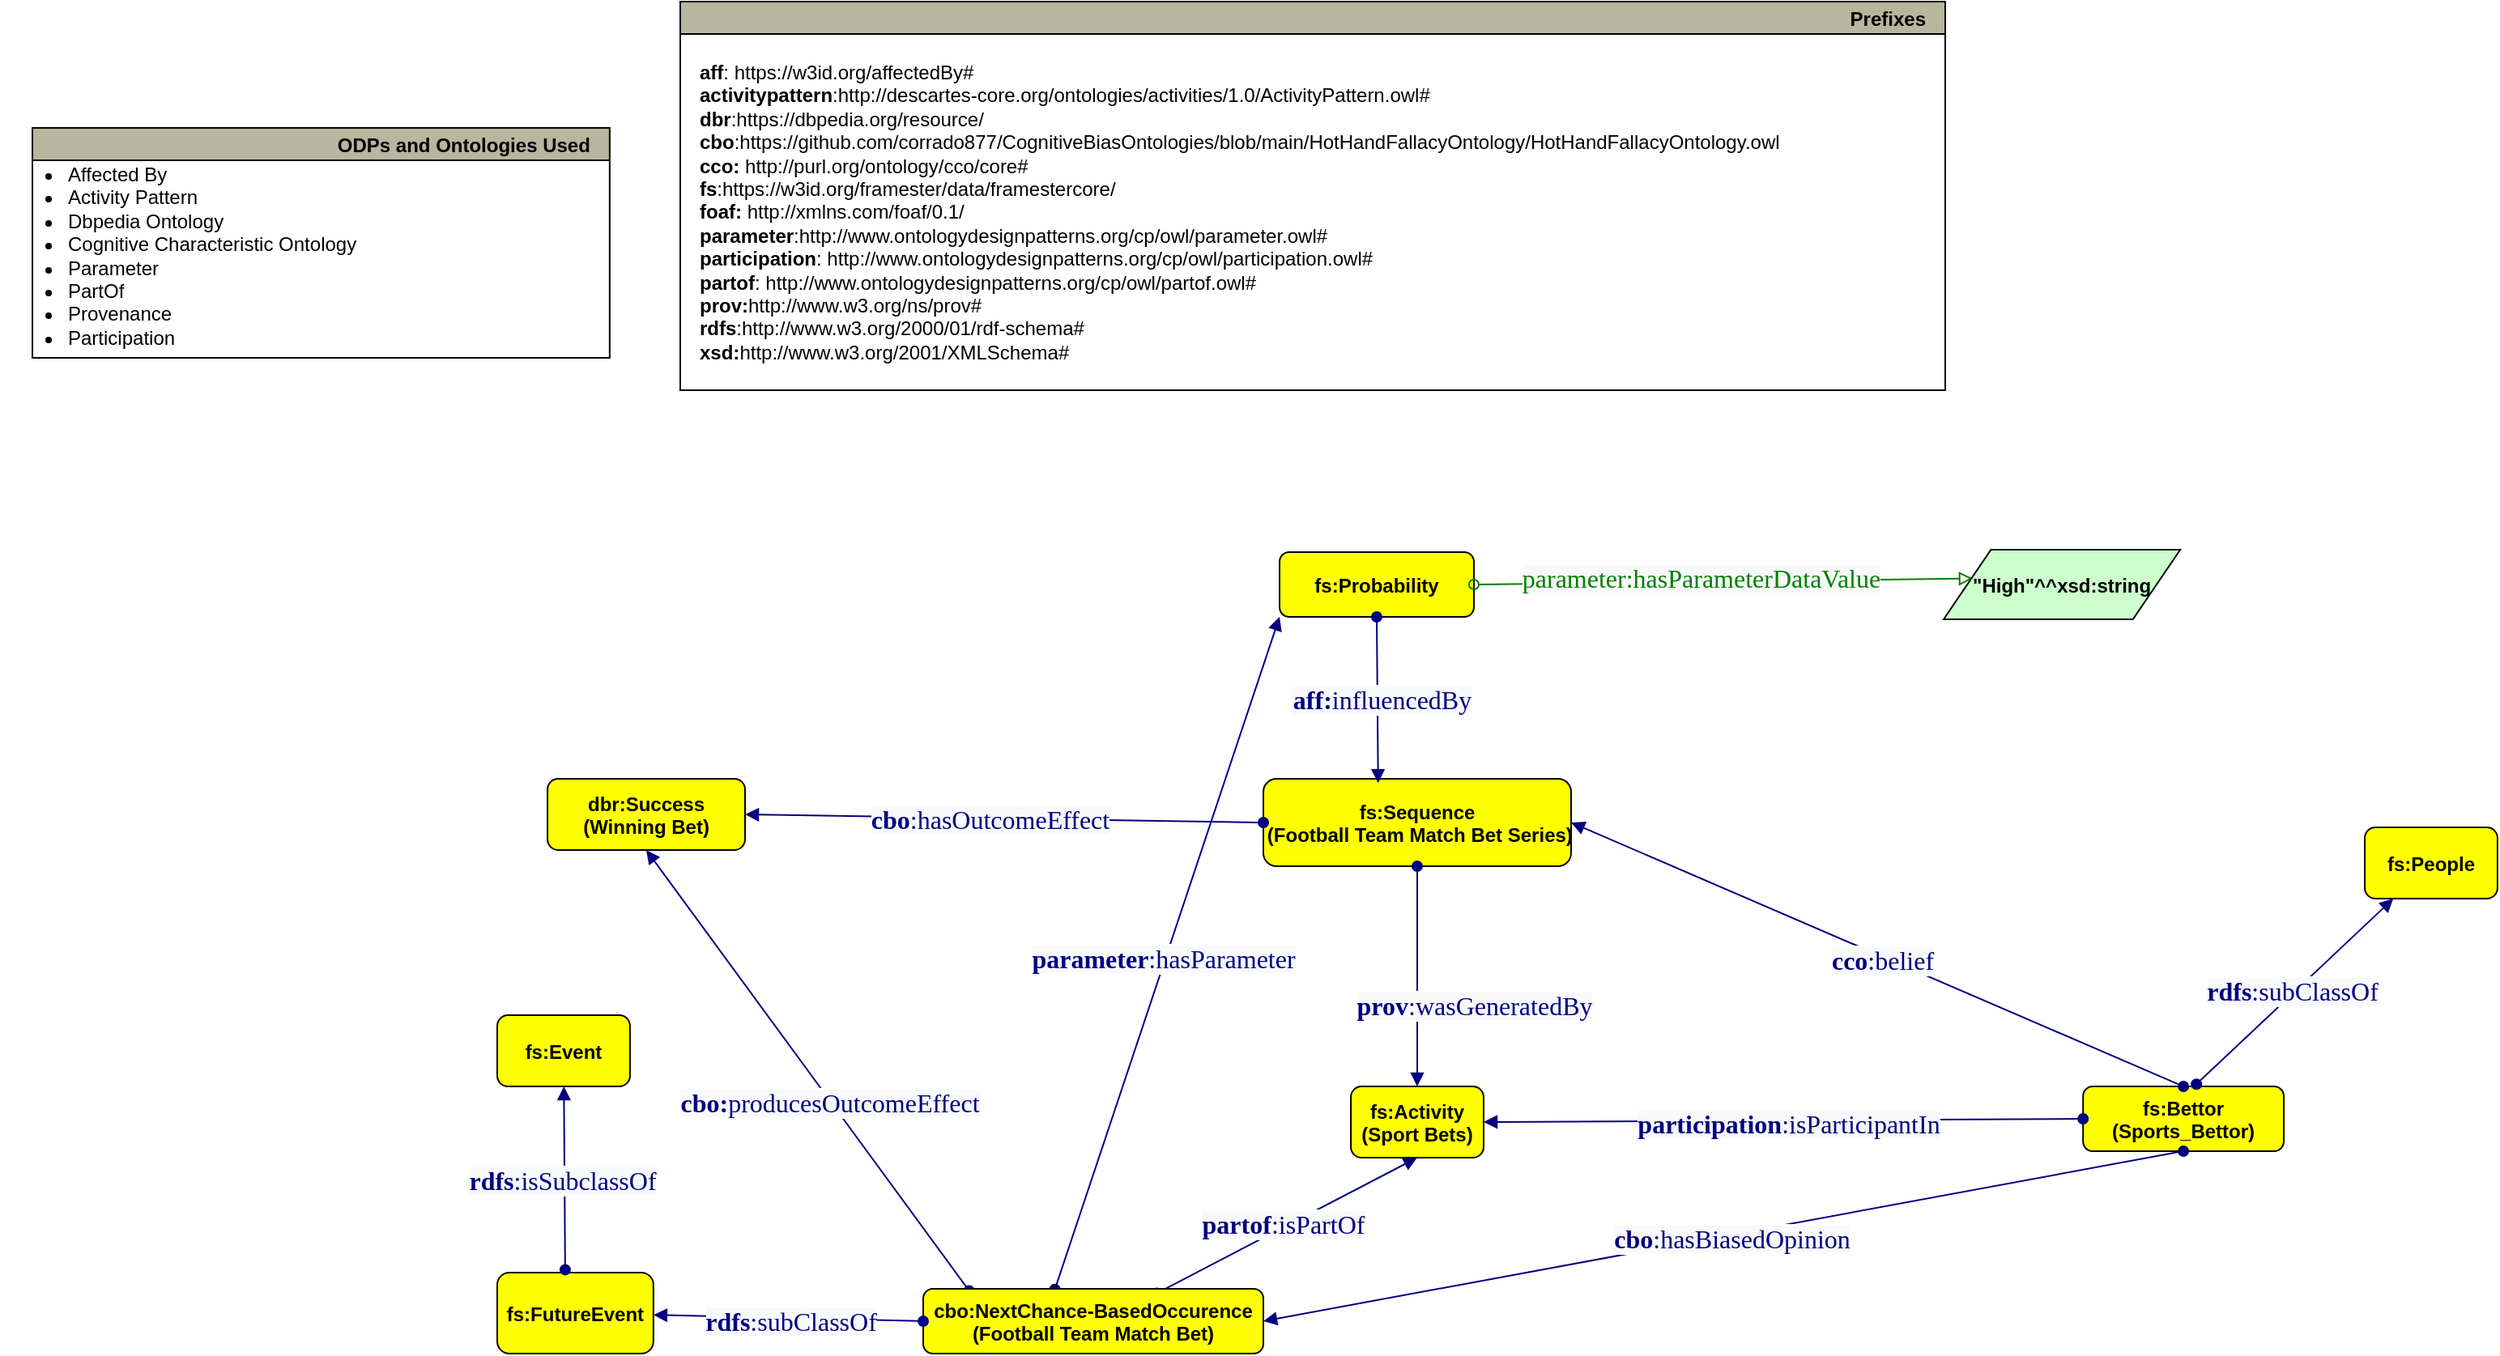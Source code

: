 <mxfile version="24.0.1" type="device">
  <diagram id="Z9zrd96PZsQ0QkyYvwfT" name="Page-1">
    <mxGraphModel dx="1050" dy="569" grid="1" gridSize="10" guides="1" tooltips="1" connect="1" arrows="1" fold="1" page="1" pageScale="1" pageWidth="827" pageHeight="1169" math="0" shadow="0">
      <root>
        <mxCell id="0" />
        <mxCell id="1" parent="0" />
        <mxCell id="CgzHILV7T-rABh-6ToRW-37" value="Prefixes" style="graphMlID=n0;shape=swimlane;startSize=20;fillColor=#b7b69e;strokeColor=#000000;strokeWidth=1.0;align=right;spacingRight=10;fontStyle=1" parent="1" vertex="1">
          <mxGeometry x="430" y="600" width="781" height="240" as="geometry">
            <mxRectangle x="-550" y="110" width="100" height="30" as="alternateBounds" />
          </mxGeometry>
        </mxCell>
        <UserObject label="&lt;b style=&quot;border-color: var(--border-color);&quot;&gt;aff&lt;/b&gt;:&amp;nbsp;https://w3id.org/affectedBy#&lt;br&gt;&lt;b&gt;activitypattern&lt;/b&gt;:http://descartes-core.org/ontologies/activities/1.0/ActivityPattern.owl#&lt;div&gt;&lt;b&gt;dbr&lt;/b&gt;:https://dbpedia.org/resource/&lt;br&gt;&lt;b&gt;cbo&lt;/b&gt;:https://github.com/corrado877/CognitiveBiasOntologies/blob/main/HotHandFallacyOntology/HotHandFallacyOntology.owl&lt;br&gt;&lt;b&gt;cco:&amp;nbsp;&lt;/b&gt;&lt;span style=&quot;text-align: justify; background-color: initial;&quot;&gt;http://purl.org/ontology/cco/core#&lt;/span&gt;&lt;b&gt;&lt;br&gt;&lt;/b&gt;&lt;b&gt;fs&lt;/b&gt;:https://w3id.org/framester/data/framestercore/&lt;br&gt;&lt;b style=&quot;border-color: var(--border-color);&quot;&gt;foaf:&amp;nbsp;&lt;/b&gt;&lt;span style=&quot;border-color: var(--border-color); background-color: initial;&quot;&gt;http://xmlns.com/foaf/0.1/&lt;br&gt;&lt;b&gt;parameter&lt;/b&gt;:http://www.ontologydesignpatterns.org/cp/owl/parameter.owl#&lt;br&gt;&lt;b&gt;participation&lt;/b&gt;:&amp;nbsp;http://www.ontologydesignpatterns.org/cp/owl/participation.owl#&lt;br&gt;&lt;/span&gt;&lt;b style=&quot;border-color: var(--border-color);&quot;&gt;partof&lt;/b&gt;:&amp;nbsp;&lt;span style=&quot;border-color: var(--border-color); background-color: initial;&quot;&gt;http://www.ontologydesignpatterns.org/cp/owl/partof.owl#&lt;br&gt;&lt;/span&gt;&lt;b&gt;prov:&lt;/b&gt;http://www.w3.org/ns/prov#&lt;br&gt;&lt;b&gt;rdfs&lt;/b&gt;:http://www.w3.org/2000/01/rdf-schema#&lt;br&gt;&lt;b style=&quot;border-color: var(--border-color);&quot;&gt;xsd:&lt;/b&gt;&lt;span style=&quot;border-color: var(--border-color); background-color: initial;&quot;&gt;http://www.w3.org/2001/XMLSchema#&lt;/span&gt;&lt;/div&gt;" link="http://www.w3.org/2000/01/rdf-schema#" id="OftQGMBIE8UBg3ePWbUr-2">
          <mxCell style="text;whiteSpace=wrap;html=1;" parent="CgzHILV7T-rABh-6ToRW-37" vertex="1">
            <mxGeometry x="10" y="30" width="761" height="180" as="geometry" />
          </mxCell>
        </UserObject>
        <mxCell id="CgzHILV7T-rABh-6ToRW-39" value="ODPs and Ontologies Used" style="graphMlID=n0;shape=swimlane;startSize=20;fillColor=#b7b69e;strokeColor=#000000;strokeWidth=1.0;align=right;spacingRight=10;fontStyle=1" parent="1" vertex="1">
          <mxGeometry x="30" y="678" width="356.42" height="142" as="geometry" />
        </mxCell>
        <mxCell id="CgzHILV7T-rABh-6ToRW-40" value="&lt;ul&gt;&lt;li&gt;Affected By&lt;/li&gt;&lt;li&gt;Activity Pattern&lt;/li&gt;&lt;li&gt;Dbpedia Ontology&lt;/li&gt;&lt;li style=&quot;border-color: var(--border-color);&quot;&gt;Cognitive Characteristic Ontology&lt;/li&gt;&lt;li&gt;Parameter&lt;/li&gt;&lt;li&gt;PartOf&lt;/li&gt;&lt;li&gt;Provenance&lt;/li&gt;&lt;li&gt;Participation&lt;/li&gt;&lt;/ul&gt;" style="text;html=1;strokeColor=none;fillColor=none;align=left;verticalAlign=middle;whiteSpace=wrap;rounded=0;" parent="CgzHILV7T-rABh-6ToRW-39" vertex="1">
          <mxGeometry x="-20" y="8" width="270" height="142" as="geometry" />
        </mxCell>
        <mxCell id="jly2-alAHBMs2acxooKN-1" value="fs:Bettor&#xa;(Sports_Bettor)" style="graphMlID=n4;shape=rect;rounded=1;arcsize=30;fillColor=#ffff00;strokeColor=#000000;strokeWidth=1.0;fontStyle=1" parent="1" vertex="1">
          <mxGeometry x="1296.09" y="1270" width="123.91" height="40" as="geometry" />
        </mxCell>
        <mxCell id="jly2-alAHBMs2acxooKN-2" value="fs:Event" style="graphMlID=n4;shape=rect;rounded=1;arcsize=30;fillColor=#ffff00;strokeColor=#000000;strokeWidth=1.0;fontStyle=1" parent="1" vertex="1">
          <mxGeometry x="317" y="1226" width="81.968" height="44" as="geometry" />
        </mxCell>
        <mxCell id="jly2-alAHBMs2acxooKN-3" value="fs:Sequence&#xa; (Football Team Match Bet Series)" style="graphMlID=n4;shape=rect;rounded=1;arcsize=30;fillColor=#ffff00;strokeColor=#000000;strokeWidth=1.0;fontStyle=1" parent="1" vertex="1">
          <mxGeometry x="790" y="1080" width="190" height="54" as="geometry" />
        </mxCell>
        <mxCell id="jly2-alAHBMs2acxooKN-4" value="fs:FutureEvent" style="graphMlID=n4;shape=rect;rounded=1;arcsize=30;fillColor=#ffff00;strokeColor=#000000;strokeWidth=1.0;fontStyle=1" parent="1" vertex="1">
          <mxGeometry x="317" y="1385" width="96.42" height="50" as="geometry" />
        </mxCell>
        <mxCell id="jly2-alAHBMs2acxooKN-5" value="fs:Activity&#xa;(Sport Bets)" style="graphMlID=n4;shape=rect;rounded=1;arcsize=30;fillColor=#ffff00;strokeColor=#000000;strokeWidth=1.0;fontStyle=1" parent="1" vertex="1">
          <mxGeometry x="844.02" y="1270" width="81.968" height="44" as="geometry" />
        </mxCell>
        <mxCell id="jly2-alAHBMs2acxooKN-6" value="fs:Probability" style="graphMlID=n4;shape=rect;rounded=1;arcsize=30;fillColor=#ffff00;strokeColor=#000000;strokeWidth=1.0;fontStyle=1" parent="1" vertex="1">
          <mxGeometry x="800" y="940" width="120" height="40" as="geometry" />
        </mxCell>
        <mxCell id="jly2-alAHBMs2acxooKN-9" value="" style="graphMlID=e0;rounded=0;endArrow=block;strokeColor=#000080;strokeWidth=1.0;startArrow=oval;startFill=1;endFill=1;exitX=0;exitY=0.5;exitDx=0;exitDy=0;entryX=1;entryY=0.5;entryDx=0;entryDy=0;" parent="1" source="jly2-alAHBMs2acxooKN-1" target="jly2-alAHBMs2acxooKN-5" edge="1">
          <mxGeometry relative="1" as="geometry">
            <mxPoint x="630" y="1133.082" as="sourcePoint" />
            <mxPoint x="781" y="1133" as="targetPoint" />
          </mxGeometry>
        </mxCell>
        <mxCell id="jly2-alAHBMs2acxooKN-10" value="&lt;span style=&quot;color: rgb(0 , 0 , 128) ; font-family: &amp;quot;dialog&amp;quot; ; font-size: 16px ; background-color: rgb(248 , 249 , 250)&quot;&gt;&lt;b&gt;participation&lt;/b&gt;:isParticipantIn&lt;/span&gt;" style="text;html=1;align=center;verticalAlign=middle;resizable=0;points=[];labelBackgroundColor=#ffffff;" parent="jly2-alAHBMs2acxooKN-9" vertex="1" connectable="0">
          <mxGeometry x="-0.017" y="2" relative="1" as="geometry">
            <mxPoint as="offset" />
          </mxGeometry>
        </mxCell>
        <mxCell id="jly2-alAHBMs2acxooKN-11" value="" style="graphMlID=e0;rounded=0;endArrow=block;strokeColor=#000080;strokeWidth=1.0;startArrow=oval;startFill=1;endFill=1;exitX=0.5;exitY=0;exitDx=0;exitDy=0;entryX=1;entryY=0.5;entryDx=0;entryDy=0;" parent="1" source="jly2-alAHBMs2acxooKN-1" target="jly2-alAHBMs2acxooKN-3" edge="1">
          <mxGeometry relative="1" as="geometry">
            <mxPoint x="1050" y="1073.082" as="sourcePoint" />
            <mxPoint x="1201" y="1073" as="targetPoint" />
          </mxGeometry>
        </mxCell>
        <mxCell id="jly2-alAHBMs2acxooKN-12" value="&lt;span style=&quot;color: rgb(0 , 0 , 128) ; font-family: &amp;quot;dialog&amp;quot; ; font-size: 16px ; background-color: rgb(248 , 249 , 250)&quot;&gt;&lt;b&gt;cco&lt;/b&gt;:belief&lt;/span&gt;" style="text;html=1;align=center;verticalAlign=middle;resizable=0;points=[];labelBackgroundColor=#ffffff;" parent="jly2-alAHBMs2acxooKN-11" vertex="1" connectable="0">
          <mxGeometry x="-0.017" y="2" relative="1" as="geometry">
            <mxPoint as="offset" />
          </mxGeometry>
        </mxCell>
        <mxCell id="jly2-alAHBMs2acxooKN-13" value="" style="graphMlID=e0;rounded=0;endArrow=block;strokeColor=#000080;strokeWidth=1.0;startArrow=oval;startFill=1;endFill=1;exitX=0.5;exitY=1;exitDx=0;exitDy=0;entryX=1;entryY=0.5;entryDx=0;entryDy=0;" parent="1" source="jly2-alAHBMs2acxooKN-1" target="yuuOsfnJKZDkI5HLaXq4-5" edge="1">
          <mxGeometry relative="1" as="geometry">
            <mxPoint x="880" y="1353.082" as="sourcePoint" />
            <mxPoint x="820" y="1390" as="targetPoint" />
          </mxGeometry>
        </mxCell>
        <mxCell id="jly2-alAHBMs2acxooKN-14" value="&lt;span style=&quot;color: rgb(0 , 0 , 128) ; font-family: &amp;quot;dialog&amp;quot; ; font-size: 16px ; background-color: rgb(248 , 249 , 250)&quot;&gt;&lt;b&gt;cbo&lt;/b&gt;:hasBiasedOpinion&lt;/span&gt;" style="text;html=1;align=center;verticalAlign=middle;resizable=0;points=[];labelBackgroundColor=#ffffff;" parent="jly2-alAHBMs2acxooKN-13" vertex="1" connectable="0">
          <mxGeometry x="-0.017" y="2" relative="1" as="geometry">
            <mxPoint as="offset" />
          </mxGeometry>
        </mxCell>
        <mxCell id="jly2-alAHBMs2acxooKN-15" value="" style="graphMlID=e0;rounded=0;endArrow=block;strokeColor=#000080;strokeWidth=1.0;startArrow=oval;startFill=1;endFill=1;entryX=0.5;entryY=1;entryDx=0;entryDy=0;exitX=0.686;exitY=0.07;exitDx=0;exitDy=0;exitPerimeter=0;" parent="1" source="yuuOsfnJKZDkI5HLaXq4-5" target="jly2-alAHBMs2acxooKN-5" edge="1">
          <mxGeometry relative="1" as="geometry">
            <mxPoint x="630" y="1143.082" as="sourcePoint" />
            <mxPoint x="781" y="1143" as="targetPoint" />
          </mxGeometry>
        </mxCell>
        <mxCell id="jly2-alAHBMs2acxooKN-16" value="&lt;span style=&quot;color: rgb(0 , 0 , 128) ; font-family: &amp;quot;dialog&amp;quot; ; font-size: 16px ; background-color: rgb(248 , 249 , 250)&quot;&gt;&lt;b&gt;partof&lt;/b&gt;:isPartOf&lt;/span&gt;" style="text;html=1;align=center;verticalAlign=middle;resizable=0;points=[];labelBackgroundColor=#ffffff;" parent="jly2-alAHBMs2acxooKN-15" vertex="1" connectable="0">
          <mxGeometry x="-0.017" y="2" relative="1" as="geometry">
            <mxPoint as="offset" />
          </mxGeometry>
        </mxCell>
        <mxCell id="jly2-alAHBMs2acxooKN-17" value="" style="graphMlID=e0;rounded=0;endArrow=block;strokeColor=#000080;strokeWidth=1.0;startArrow=oval;startFill=1;endFill=1;entryX=0.5;entryY=0;entryDx=0;entryDy=0;" parent="1" source="jly2-alAHBMs2acxooKN-3" target="jly2-alAHBMs2acxooKN-5" edge="1">
          <mxGeometry relative="1" as="geometry">
            <mxPoint x="420" y="1033.082" as="sourcePoint" />
            <mxPoint x="571" y="1033" as="targetPoint" />
          </mxGeometry>
        </mxCell>
        <mxCell id="jly2-alAHBMs2acxooKN-18" value="&lt;span style=&quot;color: rgb(0 , 0 , 128) ; font-family: &amp;quot;dialog&amp;quot; ; font-size: 16px ; background-color: rgb(248 , 249 , 250)&quot;&gt;&lt;b&gt;prov&lt;/b&gt;:wasGeneratedBy&lt;/span&gt;" style="text;html=1;align=center;verticalAlign=middle;resizable=0;points=[];labelBackgroundColor=#ffffff;" parent="jly2-alAHBMs2acxooKN-17" vertex="1" connectable="0">
          <mxGeometry x="-0.017" y="2" relative="1" as="geometry">
            <mxPoint x="33" y="19" as="offset" />
          </mxGeometry>
        </mxCell>
        <mxCell id="jly2-alAHBMs2acxooKN-19" value="" style="graphMlID=e0;rounded=0;endArrow=block;strokeColor=#000080;strokeWidth=1.0;startArrow=oval;startFill=1;endFill=1;exitX=0.435;exitY=-0.036;exitDx=0;exitDy=0;exitPerimeter=0;" parent="1" source="jly2-alAHBMs2acxooKN-4" target="jly2-alAHBMs2acxooKN-2" edge="1">
          <mxGeometry relative="1" as="geometry">
            <mxPoint x="390" y="1093.082" as="sourcePoint" />
            <mxPoint x="541" y="1093" as="targetPoint" />
          </mxGeometry>
        </mxCell>
        <mxCell id="jly2-alAHBMs2acxooKN-20" value="&lt;span style=&quot;color: rgb(0 , 0 , 128) ; font-family: &amp;quot;dialog&amp;quot; ; font-size: 16px ; background-color: rgb(248 , 249 , 250)&quot;&gt;&lt;b&gt;rdfs&lt;/b&gt;:isSubclassOf&lt;/span&gt;" style="text;html=1;align=center;verticalAlign=middle;resizable=0;points=[];labelBackgroundColor=#ffffff;" parent="jly2-alAHBMs2acxooKN-19" vertex="1" connectable="0">
          <mxGeometry x="-0.017" y="2" relative="1" as="geometry">
            <mxPoint as="offset" />
          </mxGeometry>
        </mxCell>
        <mxCell id="jly2-alAHBMs2acxooKN-21" value="" style="graphMlID=e0;rounded=0;endArrow=block;strokeColor=#000080;strokeWidth=1.0;startArrow=oval;startFill=1;endFill=1;entryX=0.5;entryY=1;entryDx=0;entryDy=0;exitX=0.135;exitY=0.03;exitDx=0;exitDy=0;exitPerimeter=0;" parent="1" source="yuuOsfnJKZDkI5HLaXq4-5" target="jly2-alAHBMs2acxooKN-31" edge="1">
          <mxGeometry relative="1" as="geometry">
            <mxPoint x="600" y="1390" as="sourcePoint" />
            <mxPoint x="456.97" y="1107" as="targetPoint" />
          </mxGeometry>
        </mxCell>
        <mxCell id="jly2-alAHBMs2acxooKN-22" value="&lt;font face=&quot;dialog&quot; color=&quot;#000080&quot;&gt;&lt;span style=&quot;font-size: 16px; background-color: rgb(248, 249, 250);&quot;&gt;&lt;b&gt;cbo:&lt;/b&gt;producesOutcomeEffect&lt;/span&gt;&lt;/font&gt;" style="text;html=1;align=center;verticalAlign=middle;resizable=0;points=[];labelBackgroundColor=#ffffff;" parent="jly2-alAHBMs2acxooKN-21" vertex="1" connectable="0">
          <mxGeometry x="-0.017" y="2" relative="1" as="geometry">
            <mxPoint x="13" y="16" as="offset" />
          </mxGeometry>
        </mxCell>
        <mxCell id="jly2-alAHBMs2acxooKN-23" value="" style="graphMlID=e0;rounded=0;endArrow=block;strokeColor=#000080;strokeWidth=1.0;startArrow=oval;startFill=1;endFill=1;entryX=1;entryY=0.5;entryDx=0;entryDy=0;exitX=0;exitY=0.5;exitDx=0;exitDy=0;" parent="1" source="jly2-alAHBMs2acxooKN-3" target="jly2-alAHBMs2acxooKN-31" edge="1">
          <mxGeometry relative="1" as="geometry">
            <mxPoint x="720" y="1083" as="sourcePoint" />
            <mxPoint x="511.97" y="1085" as="targetPoint" />
          </mxGeometry>
        </mxCell>
        <mxCell id="jly2-alAHBMs2acxooKN-24" value="&lt;span style=&quot;color: rgb(0 , 0 , 128) ; font-family: &amp;quot;dialog&amp;quot; ; font-size: 16px ; background-color: rgb(248 , 249 , 250)&quot;&gt;&lt;b&gt;cbo&lt;/b&gt;:hasOutcomeEffect&lt;/span&gt;" style="text;html=1;align=center;verticalAlign=middle;resizable=0;points=[];labelBackgroundColor=#ffffff;" parent="jly2-alAHBMs2acxooKN-23" vertex="1" connectable="0">
          <mxGeometry x="-0.017" y="2" relative="1" as="geometry">
            <mxPoint x="-12" y="-2" as="offset" />
          </mxGeometry>
        </mxCell>
        <mxCell id="jly2-alAHBMs2acxooKN-25" value="" style="graphMlID=e0;rounded=0;endArrow=block;strokeColor=#000080;strokeWidth=1.0;startArrow=oval;startFill=1;endFill=1;exitX=0.387;exitY=0.01;exitDx=0;exitDy=0;entryX=0;entryY=1;entryDx=0;entryDy=0;exitPerimeter=0;" parent="1" source="yuuOsfnJKZDkI5HLaXq4-5" target="jly2-alAHBMs2acxooKN-6" edge="1">
          <mxGeometry relative="1" as="geometry">
            <mxPoint x="630" y="1143.082" as="sourcePoint" />
            <mxPoint x="781" y="1143" as="targetPoint" />
          </mxGeometry>
        </mxCell>
        <mxCell id="jly2-alAHBMs2acxooKN-26" value="&lt;span style=&quot;color: rgb(0 , 0 , 128) ; font-family: &amp;quot;dialog&amp;quot; ; font-size: 16px ; background-color: rgb(248 , 249 , 250)&quot;&gt;&lt;b&gt;parameter&lt;/b&gt;:hasParameter&lt;/span&gt;" style="text;html=1;align=center;verticalAlign=middle;resizable=0;points=[];labelBackgroundColor=#ffffff;" parent="jly2-alAHBMs2acxooKN-25" vertex="1" connectable="0">
          <mxGeometry x="-0.017" y="2" relative="1" as="geometry">
            <mxPoint as="offset" />
          </mxGeometry>
        </mxCell>
        <mxCell id="jly2-alAHBMs2acxooKN-27" value="" style="graphMlID=e2;rounded=0;endArrow=block;strokeColor=#008000;strokeWidth=1.0;startArrow=oval;startFill=0;endFill=0;entryX=0.123;entryY=0.414;entryDx=0;entryDy=0;entryPerimeter=0;exitX=1;exitY=0.5;exitDx=0;exitDy=0;" parent="1" source="jly2-alAHBMs2acxooKN-6" target="jly2-alAHBMs2acxooKN-33" edge="1">
          <mxGeometry relative="1" as="geometry">
            <mxPoint x="570" y="1143" as="sourcePoint" />
            <mxPoint x="1132.612" y="932.79" as="targetPoint" />
          </mxGeometry>
        </mxCell>
        <mxCell id="jly2-alAHBMs2acxooKN-28" value="&lt;span style=&quot;color: rgb(0 , 128 , 0) ; font-family: &amp;quot;dialog&amp;quot; ; font-size: 16px ; background-color: rgb(248 , 249 , 250)&quot;&gt;parameter:hasParameterDataValue&lt;/span&gt;" style="text;html=1;align=center;verticalAlign=middle;resizable=0;points=[];labelBackgroundColor=#ffffff;" parent="jly2-alAHBMs2acxooKN-27" vertex="1" connectable="0">
          <mxGeometry x="-0.09" y="3" relative="1" as="geometry">
            <mxPoint as="offset" />
          </mxGeometry>
        </mxCell>
        <mxCell id="jly2-alAHBMs2acxooKN-29" value="" style="graphMlID=e0;rounded=0;endArrow=block;strokeColor=#000080;strokeWidth=1.0;startArrow=oval;startFill=1;endFill=1;exitX=0.5;exitY=1;exitDx=0;exitDy=0;entryX=0.373;entryY=0.048;entryDx=0;entryDy=0;entryPerimeter=0;" parent="1" source="jly2-alAHBMs2acxooKN-6" target="jly2-alAHBMs2acxooKN-3" edge="1">
          <mxGeometry relative="1" as="geometry">
            <mxPoint x="630" y="1143.082" as="sourcePoint" />
            <mxPoint x="781" y="1143" as="targetPoint" />
          </mxGeometry>
        </mxCell>
        <mxCell id="jly2-alAHBMs2acxooKN-30" value="&lt;span style=&quot;color: rgb(0 , 0 , 128) ; font-family: &amp;quot;dialog&amp;quot; ; font-size: 16px ; background-color: rgb(248 , 249 , 250)&quot;&gt;&lt;b&gt;aff:&lt;/b&gt;influencedBy&lt;/span&gt;" style="text;html=1;align=center;verticalAlign=middle;resizable=0;points=[];labelBackgroundColor=#ffffff;" parent="jly2-alAHBMs2acxooKN-29" vertex="1" connectable="0">
          <mxGeometry x="-0.017" y="2" relative="1" as="geometry">
            <mxPoint as="offset" />
          </mxGeometry>
        </mxCell>
        <mxCell id="jly2-alAHBMs2acxooKN-31" value="dbr:Success&#xa;(Winning Bet)" style="graphMlID=n4;shape=rect;rounded=1;arcsize=30;fillColor=#ffff00;strokeColor=#000000;strokeWidth=1.0;fontStyle=1" parent="1" vertex="1">
          <mxGeometry x="348.03" y="1080" width="121.97" height="44" as="geometry" />
        </mxCell>
        <mxCell id="jly2-alAHBMs2acxooKN-33" value="&quot;High&quot;^^xsd:string" style="graphMlID=n6;shape=parallelogram;fillColor=#ccffcc;strokeColor=#000000;strokeWidth=1.0;fontStyle=1" parent="1" vertex="1">
          <mxGeometry x="1210" y="938.5" width="146.09" height="43" as="geometry" />
        </mxCell>
        <mxCell id="yuuOsfnJKZDkI5HLaXq4-5" value="cbo:NextChance-BasedOccurence&#xa;(Football Team Match Bet)" style="graphMlID=n4;shape=rect;rounded=1;arcsize=30;fillColor=#ffff00;strokeColor=#000000;strokeWidth=1.0;fontStyle=1" parent="1" vertex="1">
          <mxGeometry x="580" y="1395" width="210" height="40" as="geometry" />
        </mxCell>
        <mxCell id="yuuOsfnJKZDkI5HLaXq4-6" value="" style="graphMlID=e0;rounded=0;endArrow=block;strokeColor=#000080;strokeWidth=1.0;startArrow=oval;startFill=1;endFill=1;exitX=0;exitY=0.5;exitDx=0;exitDy=0;" parent="1" source="yuuOsfnJKZDkI5HLaXq4-5" target="jly2-alAHBMs2acxooKN-4" edge="1">
          <mxGeometry relative="1" as="geometry">
            <mxPoint x="480" y="1433.082" as="sourcePoint" />
            <mxPoint x="631" y="1433" as="targetPoint" />
          </mxGeometry>
        </mxCell>
        <mxCell id="yuuOsfnJKZDkI5HLaXq4-7" value="&lt;span style=&quot;color: rgb(0 , 0 , 128) ; font-family: &amp;quot;dialog&amp;quot; ; font-size: 16px ; background-color: rgb(248 , 249 , 250)&quot;&gt;&lt;b&gt;rdfs&lt;/b&gt;:subClassOf&lt;/span&gt;" style="text;html=1;align=center;verticalAlign=middle;resizable=0;points=[];labelBackgroundColor=#ffffff;" parent="yuuOsfnJKZDkI5HLaXq4-6" vertex="1" connectable="0">
          <mxGeometry x="-0.017" y="2" relative="1" as="geometry">
            <mxPoint as="offset" />
          </mxGeometry>
        </mxCell>
        <mxCell id="OftQGMBIE8UBg3ePWbUr-3" value="fs:People" style="graphMlID=n4;shape=rect;rounded=1;arcsize=30;fillColor=#ffff00;strokeColor=#000000;strokeWidth=1.0;fontStyle=1" parent="1" vertex="1">
          <mxGeometry x="1470" y="1110" width="81.968" height="44" as="geometry" />
        </mxCell>
        <mxCell id="OftQGMBIE8UBg3ePWbUr-4" value="" style="graphMlID=e0;rounded=0;endArrow=block;strokeColor=#000080;strokeWidth=1.0;startArrow=oval;startFill=1;endFill=1;exitX=0.565;exitY=-0.035;exitDx=0;exitDy=0;exitPerimeter=0;" parent="1" source="jly2-alAHBMs2acxooKN-1" target="OftQGMBIE8UBg3ePWbUr-3" edge="1">
          <mxGeometry relative="1" as="geometry">
            <mxPoint x="1530" y="1290" as="sourcePoint" />
            <mxPoint x="1644" y="1194" as="targetPoint" />
          </mxGeometry>
        </mxCell>
        <mxCell id="OftQGMBIE8UBg3ePWbUr-5" value="&lt;span style=&quot;color: rgb(0 , 0 , 128) ; font-family: &amp;quot;dialog&amp;quot; ; font-size: 16px ; background-color: rgb(248 , 249 , 250)&quot;&gt;&lt;b&gt;rdfs&lt;/b&gt;:subClassOf&lt;/span&gt;" style="text;html=1;align=center;verticalAlign=middle;resizable=0;points=[];labelBackgroundColor=#ffffff;" parent="OftQGMBIE8UBg3ePWbUr-4" vertex="1" connectable="0">
          <mxGeometry x="-0.017" y="2" relative="1" as="geometry">
            <mxPoint as="offset" />
          </mxGeometry>
        </mxCell>
      </root>
    </mxGraphModel>
  </diagram>
</mxfile>
